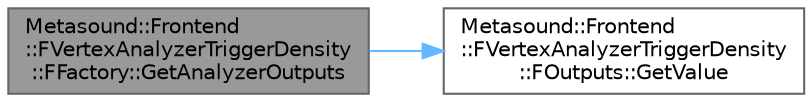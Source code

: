 digraph "Metasound::Frontend::FVertexAnalyzerTriggerDensity::FFactory::GetAnalyzerOutputs"
{
 // INTERACTIVE_SVG=YES
 // LATEX_PDF_SIZE
  bgcolor="transparent";
  edge [fontname=Helvetica,fontsize=10,labelfontname=Helvetica,labelfontsize=10];
  node [fontname=Helvetica,fontsize=10,shape=box,height=0.2,width=0.4];
  rankdir="LR";
  Node1 [id="Node000001",label="Metasound::Frontend\l::FVertexAnalyzerTriggerDensity\l::FFactory::GetAnalyzerOutputs",height=0.2,width=0.4,color="gray40", fillcolor="grey60", style="filled", fontcolor="black",tooltip=" "];
  Node1 -> Node2 [id="edge1_Node000001_Node000002",color="steelblue1",style="solid",tooltip=" "];
  Node2 [id="Node000002",label="Metasound::Frontend\l::FVertexAnalyzerTriggerDensity\l::FOutputs::GetValue",height=0.2,width=0.4,color="grey40", fillcolor="white", style="filled",URL="$d6/dd6/structMetasound_1_1Frontend_1_1FVertexAnalyzerTriggerDensity_1_1FOutputs.html#a3f38ec33bf0773a48dd85e572858ee45",tooltip=" "];
}
